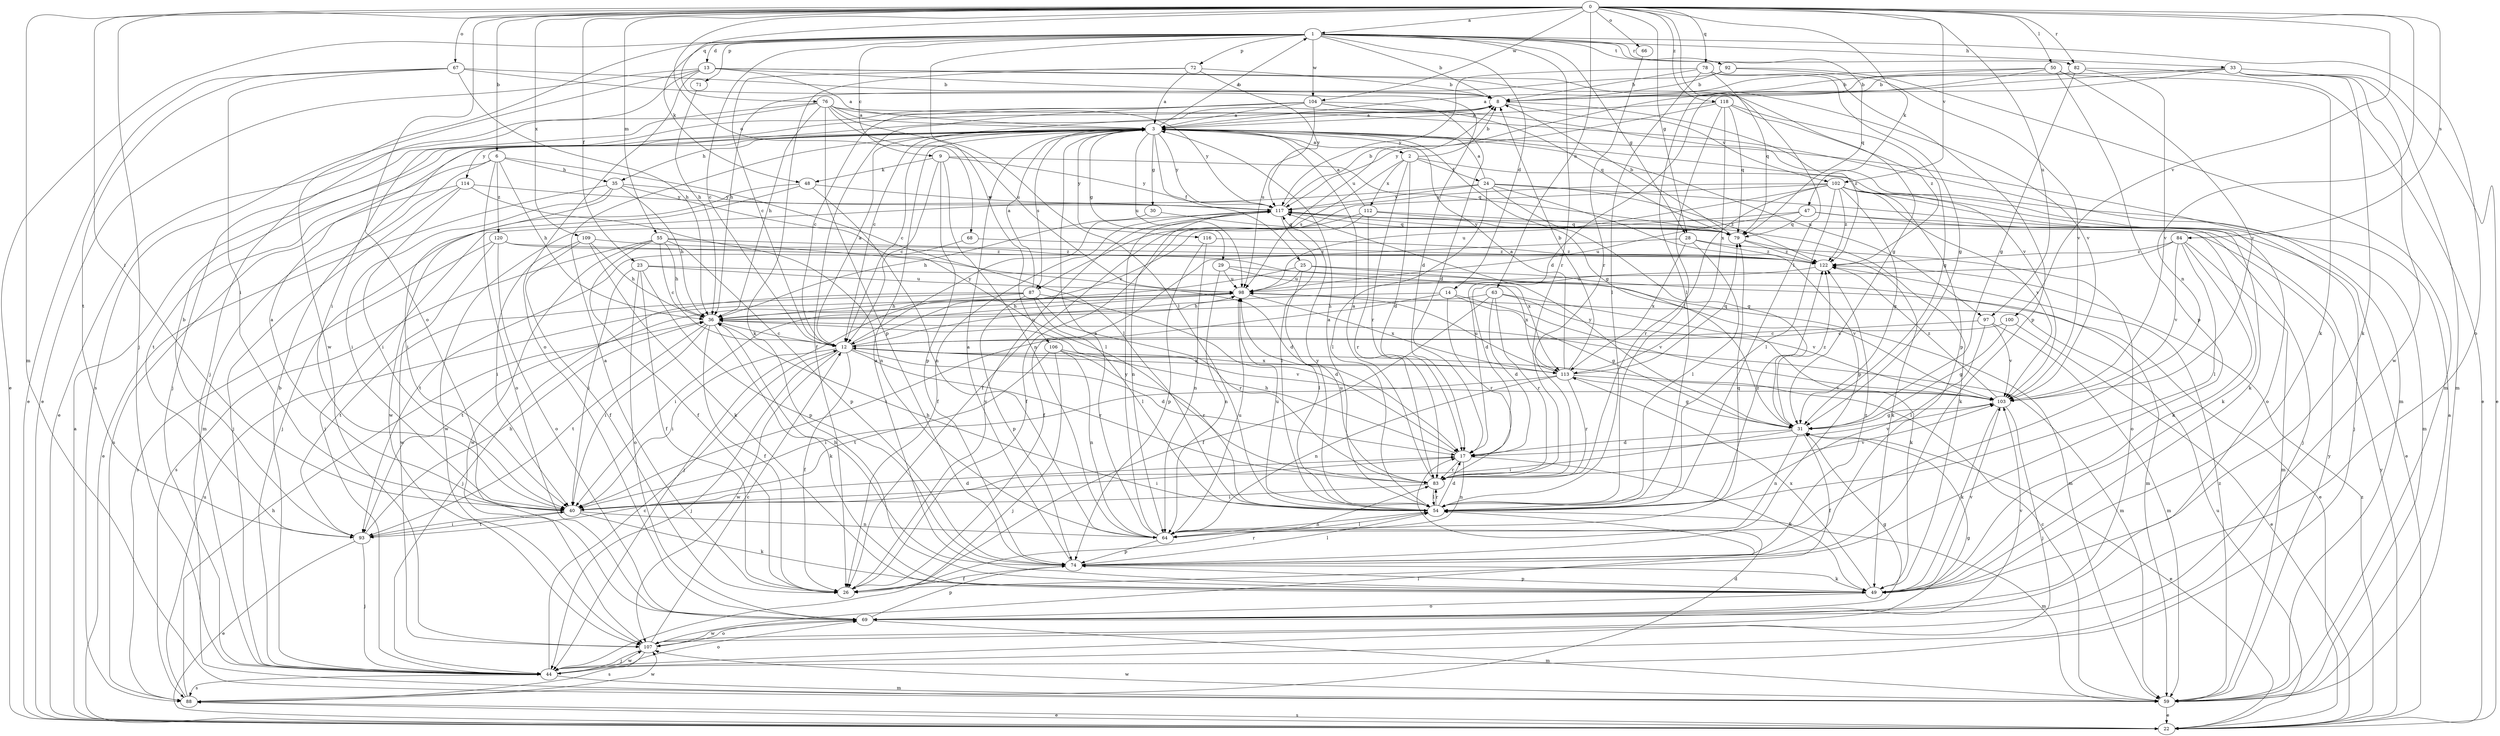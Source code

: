 strict digraph  {
0;
1;
2;
3;
6;
8;
9;
12;
13;
14;
17;
22;
23;
24;
25;
26;
28;
29;
30;
31;
33;
35;
36;
40;
44;
47;
48;
49;
50;
54;
55;
59;
63;
64;
66;
67;
68;
69;
71;
72;
74;
76;
78;
79;
82;
83;
84;
87;
88;
92;
93;
97;
98;
100;
102;
103;
104;
106;
107;
109;
112;
113;
114;
116;
117;
118;
120;
122;
0 -> 1  [label=a];
0 -> 6  [label=b];
0 -> 23  [label=f];
0 -> 28  [label=g];
0 -> 40  [label=i];
0 -> 44  [label=j];
0 -> 47  [label=k];
0 -> 50  [label=l];
0 -> 54  [label=l];
0 -> 55  [label=m];
0 -> 59  [label=m];
0 -> 63  [label=n];
0 -> 64  [label=n];
0 -> 66  [label=o];
0 -> 67  [label=o];
0 -> 68  [label=o];
0 -> 69  [label=o];
0 -> 76  [label=q];
0 -> 78  [label=q];
0 -> 82  [label=r];
0 -> 84  [label=s];
0 -> 97  [label=u];
0 -> 100  [label=v];
0 -> 102  [label=v];
0 -> 104  [label=w];
0 -> 109  [label=x];
0 -> 118  [label=z];
1 -> 8  [label=b];
1 -> 9  [label=c];
1 -> 12  [label=c];
1 -> 13  [label=d];
1 -> 14  [label=d];
1 -> 22  [label=e];
1 -> 28  [label=g];
1 -> 33  [label=h];
1 -> 48  [label=k];
1 -> 69  [label=o];
1 -> 71  [label=p];
1 -> 72  [label=p];
1 -> 79  [label=q];
1 -> 82  [label=r];
1 -> 83  [label=r];
1 -> 92  [label=t];
1 -> 104  [label=w];
1 -> 106  [label=w];
1 -> 107  [label=w];
2 -> 8  [label=b];
2 -> 17  [label=d];
2 -> 24  [label=f];
2 -> 59  [label=m];
2 -> 83  [label=r];
2 -> 87  [label=s];
2 -> 112  [label=x];
3 -> 1  [label=a];
3 -> 2  [label=a];
3 -> 12  [label=c];
3 -> 25  [label=f];
3 -> 29  [label=g];
3 -> 30  [label=g];
3 -> 31  [label=g];
3 -> 35  [label=h];
3 -> 74  [label=p];
3 -> 87  [label=s];
3 -> 97  [label=u];
3 -> 98  [label=u];
3 -> 114  [label=y];
3 -> 116  [label=y];
3 -> 117  [label=y];
6 -> 35  [label=h];
6 -> 36  [label=h];
6 -> 54  [label=l];
6 -> 59  [label=m];
6 -> 69  [label=o];
6 -> 93  [label=t];
6 -> 120  [label=z];
8 -> 3  [label=a];
8 -> 12  [label=c];
8 -> 102  [label=v];
8 -> 122  [label=z];
9 -> 12  [label=c];
9 -> 48  [label=k];
9 -> 64  [label=n];
9 -> 74  [label=p];
9 -> 79  [label=q];
9 -> 117  [label=y];
12 -> 3  [label=a];
12 -> 17  [label=d];
12 -> 26  [label=f];
12 -> 40  [label=i];
12 -> 44  [label=j];
12 -> 83  [label=r];
12 -> 98  [label=u];
12 -> 103  [label=v];
12 -> 107  [label=w];
12 -> 113  [label=x];
12 -> 117  [label=y];
13 -> 3  [label=a];
13 -> 8  [label=b];
13 -> 22  [label=e];
13 -> 31  [label=g];
13 -> 44  [label=j];
13 -> 69  [label=o];
13 -> 88  [label=s];
13 -> 103  [label=v];
14 -> 31  [label=g];
14 -> 36  [label=h];
14 -> 40  [label=i];
14 -> 83  [label=r];
14 -> 103  [label=v];
17 -> 36  [label=h];
17 -> 40  [label=i];
17 -> 49  [label=k];
17 -> 64  [label=n];
17 -> 83  [label=r];
17 -> 103  [label=v];
22 -> 3  [label=a];
22 -> 88  [label=s];
22 -> 98  [label=u];
22 -> 117  [label=y];
22 -> 122  [label=z];
23 -> 26  [label=f];
23 -> 40  [label=i];
23 -> 59  [label=m];
23 -> 69  [label=o];
23 -> 74  [label=p];
23 -> 98  [label=u];
24 -> 3  [label=a];
24 -> 22  [label=e];
24 -> 31  [label=g];
24 -> 44  [label=j];
24 -> 54  [label=l];
24 -> 74  [label=p];
24 -> 117  [label=y];
24 -> 122  [label=z];
25 -> 44  [label=j];
25 -> 54  [label=l];
25 -> 59  [label=m];
25 -> 98  [label=u];
25 -> 103  [label=v];
26 -> 3  [label=a];
26 -> 83  [label=r];
26 -> 117  [label=y];
28 -> 26  [label=f];
28 -> 54  [label=l];
28 -> 69  [label=o];
28 -> 113  [label=x];
28 -> 122  [label=z];
29 -> 22  [label=e];
29 -> 64  [label=n];
29 -> 98  [label=u];
29 -> 113  [label=x];
30 -> 36  [label=h];
30 -> 79  [label=q];
31 -> 17  [label=d];
31 -> 22  [label=e];
31 -> 26  [label=f];
31 -> 40  [label=i];
31 -> 64  [label=n];
31 -> 117  [label=y];
31 -> 122  [label=z];
33 -> 8  [label=b];
33 -> 17  [label=d];
33 -> 22  [label=e];
33 -> 49  [label=k];
33 -> 59  [label=m];
33 -> 98  [label=u];
33 -> 107  [label=w];
35 -> 22  [label=e];
35 -> 36  [label=h];
35 -> 40  [label=i];
35 -> 54  [label=l];
35 -> 107  [label=w];
35 -> 117  [label=y];
36 -> 12  [label=c];
36 -> 26  [label=f];
36 -> 40  [label=i];
36 -> 49  [label=k];
36 -> 59  [label=m];
36 -> 93  [label=t];
40 -> 3  [label=a];
40 -> 17  [label=d];
40 -> 49  [label=k];
40 -> 64  [label=n];
40 -> 93  [label=t];
44 -> 8  [label=b];
44 -> 12  [label=c];
44 -> 59  [label=m];
44 -> 69  [label=o];
44 -> 88  [label=s];
44 -> 107  [label=w];
47 -> 12  [label=c];
47 -> 44  [label=j];
47 -> 49  [label=k];
47 -> 79  [label=q];
47 -> 98  [label=u];
48 -> 40  [label=i];
48 -> 44  [label=j];
48 -> 64  [label=n];
48 -> 117  [label=y];
49 -> 3  [label=a];
49 -> 69  [label=o];
49 -> 74  [label=p];
49 -> 103  [label=v];
49 -> 113  [label=x];
50 -> 3  [label=a];
50 -> 8  [label=b];
50 -> 49  [label=k];
50 -> 54  [label=l];
50 -> 74  [label=p];
50 -> 103  [label=v];
54 -> 3  [label=a];
54 -> 17  [label=d];
54 -> 36  [label=h];
54 -> 59  [label=m];
54 -> 64  [label=n];
54 -> 83  [label=r];
54 -> 98  [label=u];
54 -> 117  [label=y];
54 -> 122  [label=z];
55 -> 12  [label=c];
55 -> 17  [label=d];
55 -> 26  [label=f];
55 -> 36  [label=h];
55 -> 74  [label=p];
55 -> 88  [label=s];
55 -> 107  [label=w];
55 -> 122  [label=z];
59 -> 3  [label=a];
59 -> 12  [label=c];
59 -> 22  [label=e];
59 -> 107  [label=w];
59 -> 117  [label=y];
59 -> 122  [label=z];
63 -> 17  [label=d];
63 -> 26  [label=f];
63 -> 36  [label=h];
63 -> 49  [label=k];
63 -> 83  [label=r];
63 -> 103  [label=v];
64 -> 3  [label=a];
64 -> 54  [label=l];
64 -> 74  [label=p];
64 -> 79  [label=q];
64 -> 98  [label=u];
64 -> 117  [label=y];
66 -> 83  [label=r];
67 -> 8  [label=b];
67 -> 17  [label=d];
67 -> 22  [label=e];
67 -> 36  [label=h];
67 -> 40  [label=i];
67 -> 93  [label=t];
68 -> 93  [label=t];
68 -> 122  [label=z];
69 -> 31  [label=g];
69 -> 59  [label=m];
69 -> 74  [label=p];
69 -> 103  [label=v];
69 -> 107  [label=w];
71 -> 36  [label=h];
72 -> 3  [label=a];
72 -> 8  [label=b];
72 -> 12  [label=c];
72 -> 49  [label=k];
72 -> 117  [label=y];
74 -> 3  [label=a];
74 -> 26  [label=f];
74 -> 36  [label=h];
74 -> 49  [label=k];
74 -> 54  [label=l];
74 -> 122  [label=z];
76 -> 3  [label=a];
76 -> 22  [label=e];
76 -> 36  [label=h];
76 -> 44  [label=j];
76 -> 54  [label=l];
76 -> 59  [label=m];
76 -> 74  [label=p];
76 -> 98  [label=u];
76 -> 117  [label=y];
78 -> 8  [label=b];
78 -> 31  [label=g];
78 -> 54  [label=l];
78 -> 74  [label=p];
78 -> 79  [label=q];
78 -> 117  [label=y];
79 -> 8  [label=b];
79 -> 49  [label=k];
79 -> 117  [label=y];
79 -> 122  [label=z];
82 -> 8  [label=b];
82 -> 22  [label=e];
82 -> 31  [label=g];
82 -> 103  [label=v];
83 -> 3  [label=a];
83 -> 40  [label=i];
83 -> 54  [label=l];
83 -> 98  [label=u];
83 -> 103  [label=v];
84 -> 17  [label=d];
84 -> 49  [label=k];
84 -> 54  [label=l];
84 -> 59  [label=m];
84 -> 103  [label=v];
84 -> 122  [label=z];
87 -> 3  [label=a];
87 -> 17  [label=d];
87 -> 36  [label=h];
87 -> 44  [label=j];
87 -> 54  [label=l];
87 -> 74  [label=p];
87 -> 83  [label=r];
87 -> 93  [label=t];
88 -> 17  [label=d];
88 -> 22  [label=e];
88 -> 36  [label=h];
88 -> 98  [label=u];
88 -> 107  [label=w];
92 -> 8  [label=b];
92 -> 36  [label=h];
92 -> 59  [label=m];
92 -> 103  [label=v];
93 -> 8  [label=b];
93 -> 22  [label=e];
93 -> 36  [label=h];
93 -> 40  [label=i];
93 -> 44  [label=j];
97 -> 12  [label=c];
97 -> 54  [label=l];
97 -> 59  [label=m];
97 -> 103  [label=v];
98 -> 36  [label=h];
98 -> 40  [label=i];
98 -> 93  [label=t];
98 -> 113  [label=x];
100 -> 12  [label=c];
100 -> 22  [label=e];
100 -> 31  [label=g];
102 -> 26  [label=f];
102 -> 31  [label=g];
102 -> 44  [label=j];
102 -> 49  [label=k];
102 -> 54  [label=l];
102 -> 69  [label=o];
102 -> 83  [label=r];
102 -> 98  [label=u];
102 -> 103  [label=v];
102 -> 117  [label=y];
102 -> 122  [label=z];
103 -> 31  [label=g];
103 -> 44  [label=j];
103 -> 49  [label=k];
103 -> 122  [label=z];
104 -> 3  [label=a];
104 -> 12  [label=c];
104 -> 17  [label=d];
104 -> 26  [label=f];
104 -> 40  [label=i];
104 -> 79  [label=q];
104 -> 98  [label=u];
104 -> 103  [label=v];
106 -> 44  [label=j];
106 -> 64  [label=n];
106 -> 83  [label=r];
106 -> 93  [label=t];
106 -> 113  [label=x];
107 -> 12  [label=c];
107 -> 31  [label=g];
107 -> 44  [label=j];
107 -> 54  [label=l];
107 -> 69  [label=o];
107 -> 88  [label=s];
109 -> 26  [label=f];
109 -> 36  [label=h];
109 -> 40  [label=i];
109 -> 49  [label=k];
109 -> 122  [label=z];
112 -> 3  [label=a];
112 -> 26  [label=f];
112 -> 49  [label=k];
112 -> 79  [label=q];
112 -> 83  [label=r];
112 -> 107  [label=w];
113 -> 3  [label=a];
113 -> 8  [label=b];
113 -> 31  [label=g];
113 -> 40  [label=i];
113 -> 64  [label=n];
113 -> 79  [label=q];
113 -> 83  [label=r];
113 -> 98  [label=u];
113 -> 103  [label=v];
114 -> 40  [label=i];
114 -> 44  [label=j];
114 -> 64  [label=n];
114 -> 88  [label=s];
114 -> 117  [label=y];
116 -> 64  [label=n];
116 -> 74  [label=p];
116 -> 122  [label=z];
117 -> 8  [label=b];
117 -> 26  [label=f];
117 -> 54  [label=l];
117 -> 64  [label=n];
117 -> 79  [label=q];
118 -> 3  [label=a];
118 -> 31  [label=g];
118 -> 54  [label=l];
118 -> 79  [label=q];
118 -> 113  [label=x];
118 -> 117  [label=y];
118 -> 122  [label=z];
120 -> 69  [label=o];
120 -> 88  [label=s];
120 -> 107  [label=w];
120 -> 113  [label=x];
120 -> 122  [label=z];
122 -> 98  [label=u];
}
